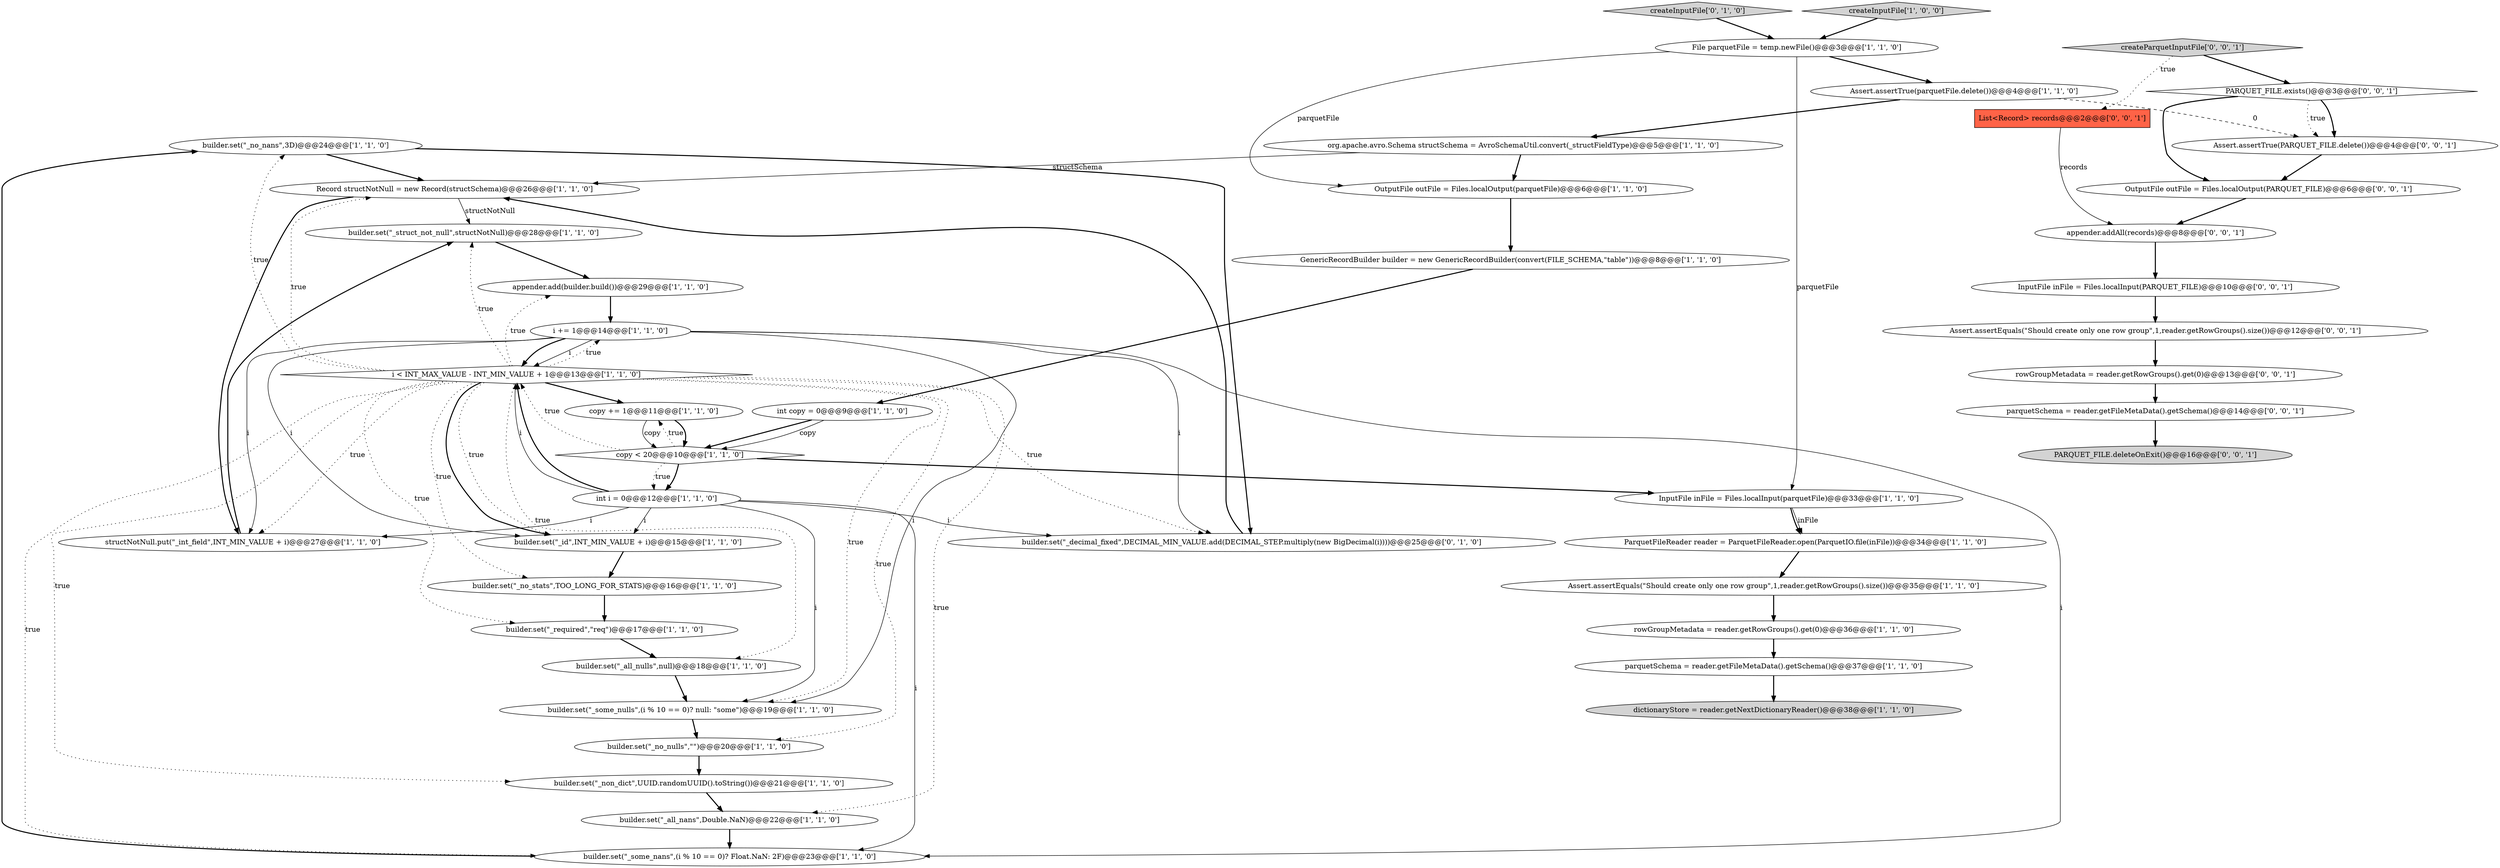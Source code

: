 digraph {
1 [style = filled, label = "builder.set(\"_no_nans\",3D)@@@24@@@['1', '1', '0']", fillcolor = white, shape = ellipse image = "AAA0AAABBB1BBB"];
7 [style = filled, label = "InputFile inFile = Files.localInput(parquetFile)@@@33@@@['1', '1', '0']", fillcolor = white, shape = ellipse image = "AAA0AAABBB1BBB"];
34 [style = filled, label = "OutputFile outFile = Files.localOutput(PARQUET_FILE)@@@6@@@['0', '0', '1']", fillcolor = white, shape = ellipse image = "AAA0AAABBB3BBB"];
23 [style = filled, label = "Assert.assertTrue(parquetFile.delete())@@@4@@@['1', '1', '0']", fillcolor = white, shape = ellipse image = "AAA0AAABBB1BBB"];
28 [style = filled, label = "copy < 20@@@10@@@['1', '1', '0']", fillcolor = white, shape = diamond image = "AAA0AAABBB1BBB"];
19 [style = filled, label = "Record structNotNull = new Record(structSchema)@@@26@@@['1', '1', '0']", fillcolor = white, shape = ellipse image = "AAA0AAABBB1BBB"];
41 [style = filled, label = "InputFile inFile = Files.localInput(PARQUET_FILE)@@@10@@@['0', '0', '1']", fillcolor = white, shape = ellipse image = "AAA0AAABBB3BBB"];
11 [style = filled, label = "appender.add(builder.build())@@@29@@@['1', '1', '0']", fillcolor = white, shape = ellipse image = "AAA0AAABBB1BBB"];
29 [style = filled, label = "builder.set(\"_struct_not_null\",structNotNull)@@@28@@@['1', '1', '0']", fillcolor = white, shape = ellipse image = "AAA0AAABBB1BBB"];
16 [style = filled, label = "int i = 0@@@12@@@['1', '1', '0']", fillcolor = white, shape = ellipse image = "AAA0AAABBB1BBB"];
20 [style = filled, label = "structNotNull.put(\"_int_field\",INT_MIN_VALUE + i)@@@27@@@['1', '1', '0']", fillcolor = white, shape = ellipse image = "AAA0AAABBB1BBB"];
15 [style = filled, label = "i += 1@@@14@@@['1', '1', '0']", fillcolor = white, shape = ellipse image = "AAA0AAABBB1BBB"];
12 [style = filled, label = "builder.set(\"_required\",\"req\")@@@17@@@['1', '1', '0']", fillcolor = white, shape = ellipse image = "AAA0AAABBB1BBB"];
9 [style = filled, label = "builder.set(\"_all_nulls\",null)@@@18@@@['1', '1', '0']", fillcolor = white, shape = ellipse image = "AAA0AAABBB1BBB"];
22 [style = filled, label = "File parquetFile = temp.newFile()@@@3@@@['1', '1', '0']", fillcolor = white, shape = ellipse image = "AAA0AAABBB1BBB"];
6 [style = filled, label = "builder.set(\"_some_nulls\",(i % 10 == 0)? null: \"some\")@@@19@@@['1', '1', '0']", fillcolor = white, shape = ellipse image = "AAA0AAABBB1BBB"];
10 [style = filled, label = "dictionaryStore = reader.getNextDictionaryReader()@@@38@@@['1', '1', '0']", fillcolor = lightgray, shape = ellipse image = "AAA0AAABBB1BBB"];
13 [style = filled, label = "Assert.assertEquals(\"Should create only one row group\",1,reader.getRowGroups().size())@@@35@@@['1', '1', '0']", fillcolor = white, shape = ellipse image = "AAA0AAABBB1BBB"];
26 [style = filled, label = "copy += 1@@@11@@@['1', '1', '0']", fillcolor = white, shape = ellipse image = "AAA0AAABBB1BBB"];
33 [style = filled, label = "builder.set(\"_decimal_fixed\",DECIMAL_MIN_VALUE.add(DECIMAL_STEP.multiply(new BigDecimal(i))))@@@25@@@['0', '1', '0']", fillcolor = white, shape = ellipse image = "AAA1AAABBB2BBB"];
42 [style = filled, label = "Assert.assertEquals(\"Should create only one row group\",1,reader.getRowGroups().size())@@@12@@@['0', '0', '1']", fillcolor = white, shape = ellipse image = "AAA0AAABBB3BBB"];
30 [style = filled, label = "builder.set(\"_no_stats\",TOO_LONG_FOR_STATS)@@@16@@@['1', '1', '0']", fillcolor = white, shape = ellipse image = "AAA0AAABBB1BBB"];
27 [style = filled, label = "GenericRecordBuilder builder = new GenericRecordBuilder(convert(FILE_SCHEMA,\"table\"))@@@8@@@['1', '1', '0']", fillcolor = white, shape = ellipse image = "AAA0AAABBB1BBB"];
17 [style = filled, label = "builder.set(\"_no_nulls\",\"\")@@@20@@@['1', '1', '0']", fillcolor = white, shape = ellipse image = "AAA0AAABBB1BBB"];
37 [style = filled, label = "List<Record> records@@@2@@@['0', '0', '1']", fillcolor = tomato, shape = box image = "AAA0AAABBB3BBB"];
38 [style = filled, label = "appender.addAll(records)@@@8@@@['0', '0', '1']", fillcolor = white, shape = ellipse image = "AAA0AAABBB3BBB"];
40 [style = filled, label = "parquetSchema = reader.getFileMetaData().getSchema()@@@14@@@['0', '0', '1']", fillcolor = white, shape = ellipse image = "AAA0AAABBB3BBB"];
8 [style = filled, label = "ParquetFileReader reader = ParquetFileReader.open(ParquetIO.file(inFile))@@@34@@@['1', '1', '0']", fillcolor = white, shape = ellipse image = "AAA0AAABBB1BBB"];
43 [style = filled, label = "rowGroupMetadata = reader.getRowGroups().get(0)@@@13@@@['0', '0', '1']", fillcolor = white, shape = ellipse image = "AAA0AAABBB3BBB"];
44 [style = filled, label = "createParquetInputFile['0', '0', '1']", fillcolor = lightgray, shape = diamond image = "AAA0AAABBB3BBB"];
2 [style = filled, label = "i < INT_MAX_VALUE - INT_MIN_VALUE + 1@@@13@@@['1', '1', '0']", fillcolor = white, shape = diamond image = "AAA0AAABBB1BBB"];
0 [style = filled, label = "builder.set(\"_all_nans\",Double.NaN)@@@22@@@['1', '1', '0']", fillcolor = white, shape = ellipse image = "AAA0AAABBB1BBB"];
32 [style = filled, label = "createInputFile['0', '1', '0']", fillcolor = lightgray, shape = diamond image = "AAA0AAABBB2BBB"];
39 [style = filled, label = "PARQUET_FILE.deleteOnExit()@@@16@@@['0', '0', '1']", fillcolor = lightgray, shape = ellipse image = "AAA0AAABBB3BBB"];
21 [style = filled, label = "builder.set(\"_id\",INT_MIN_VALUE + i)@@@15@@@['1', '1', '0']", fillcolor = white, shape = ellipse image = "AAA0AAABBB1BBB"];
31 [style = filled, label = "createInputFile['1', '0', '0']", fillcolor = lightgray, shape = diamond image = "AAA0AAABBB1BBB"];
24 [style = filled, label = "int copy = 0@@@9@@@['1', '1', '0']", fillcolor = white, shape = ellipse image = "AAA0AAABBB1BBB"];
4 [style = filled, label = "builder.set(\"_some_nans\",(i % 10 == 0)? Float.NaN: 2F)@@@23@@@['1', '1', '0']", fillcolor = white, shape = ellipse image = "AAA0AAABBB1BBB"];
35 [style = filled, label = "Assert.assertTrue(PARQUET_FILE.delete())@@@4@@@['0', '0', '1']", fillcolor = white, shape = ellipse image = "AAA0AAABBB3BBB"];
36 [style = filled, label = "PARQUET_FILE.exists()@@@3@@@['0', '0', '1']", fillcolor = white, shape = diamond image = "AAA0AAABBB3BBB"];
3 [style = filled, label = "OutputFile outFile = Files.localOutput(parquetFile)@@@6@@@['1', '1', '0']", fillcolor = white, shape = ellipse image = "AAA0AAABBB1BBB"];
5 [style = filled, label = "rowGroupMetadata = reader.getRowGroups().get(0)@@@36@@@['1', '1', '0']", fillcolor = white, shape = ellipse image = "AAA0AAABBB1BBB"];
14 [style = filled, label = "org.apache.avro.Schema structSchema = AvroSchemaUtil.convert(_structFieldType)@@@5@@@['1', '1', '0']", fillcolor = white, shape = ellipse image = "AAA0AAABBB1BBB"];
18 [style = filled, label = "parquetSchema = reader.getFileMetaData().getSchema()@@@37@@@['1', '1', '0']", fillcolor = white, shape = ellipse image = "AAA0AAABBB1BBB"];
25 [style = filled, label = "builder.set(\"_non_dict\",UUID.randomUUID().toString())@@@21@@@['1', '1', '0']", fillcolor = white, shape = ellipse image = "AAA0AAABBB1BBB"];
28->16 [style = bold, label=""];
0->4 [style = bold, label=""];
19->29 [style = solid, label="structNotNull"];
14->3 [style = bold, label=""];
38->41 [style = bold, label=""];
1->33 [style = bold, label=""];
34->38 [style = bold, label=""];
15->4 [style = solid, label="i"];
5->18 [style = bold, label=""];
2->29 [style = dotted, label="true"];
40->39 [style = bold, label=""];
35->34 [style = bold, label=""];
44->37 [style = dotted, label="true"];
2->19 [style = dotted, label="true"];
36->35 [style = bold, label=""];
2->26 [style = bold, label=""];
28->26 [style = dotted, label="true"];
31->22 [style = bold, label=""];
16->33 [style = solid, label="i"];
15->2 [style = bold, label=""];
4->1 [style = bold, label=""];
2->21 [style = dotted, label="true"];
16->2 [style = bold, label=""];
12->9 [style = bold, label=""];
2->1 [style = dotted, label="true"];
2->12 [style = dotted, label="true"];
20->29 [style = bold, label=""];
15->20 [style = solid, label="i"];
16->20 [style = solid, label="i"];
16->2 [style = solid, label="i"];
13->5 [style = bold, label=""];
2->21 [style = bold, label=""];
15->2 [style = solid, label="i"];
37->38 [style = solid, label="records"];
36->35 [style = dotted, label="true"];
15->33 [style = solid, label="i"];
7->8 [style = bold, label=""];
23->35 [style = dashed, label="0"];
22->3 [style = solid, label="parquetFile"];
21->30 [style = bold, label=""];
2->30 [style = dotted, label="true"];
22->7 [style = solid, label="parquetFile"];
11->15 [style = bold, label=""];
3->27 [style = bold, label=""];
9->6 [style = bold, label=""];
28->2 [style = dotted, label="true"];
2->15 [style = dotted, label="true"];
16->4 [style = solid, label="i"];
30->12 [style = bold, label=""];
43->40 [style = bold, label=""];
8->13 [style = bold, label=""];
26->28 [style = bold, label=""];
23->14 [style = bold, label=""];
32->22 [style = bold, label=""];
25->0 [style = bold, label=""];
15->21 [style = solid, label="i"];
16->21 [style = solid, label="i"];
28->7 [style = bold, label=""];
2->17 [style = dotted, label="true"];
2->11 [style = dotted, label="true"];
2->4 [style = dotted, label="true"];
2->33 [style = dotted, label="true"];
19->20 [style = bold, label=""];
2->9 [style = dotted, label="true"];
2->20 [style = dotted, label="true"];
42->43 [style = bold, label=""];
15->6 [style = solid, label="i"];
2->25 [style = dotted, label="true"];
2->6 [style = dotted, label="true"];
6->17 [style = bold, label=""];
24->28 [style = solid, label="copy"];
27->24 [style = bold, label=""];
28->16 [style = dotted, label="true"];
36->34 [style = bold, label=""];
14->19 [style = solid, label="structSchema"];
18->10 [style = bold, label=""];
41->42 [style = bold, label=""];
1->19 [style = bold, label=""];
26->28 [style = solid, label="copy"];
33->19 [style = bold, label=""];
22->23 [style = bold, label=""];
2->0 [style = dotted, label="true"];
44->36 [style = bold, label=""];
24->28 [style = bold, label=""];
16->6 [style = solid, label="i"];
7->8 [style = solid, label="inFile"];
17->25 [style = bold, label=""];
29->11 [style = bold, label=""];
}
